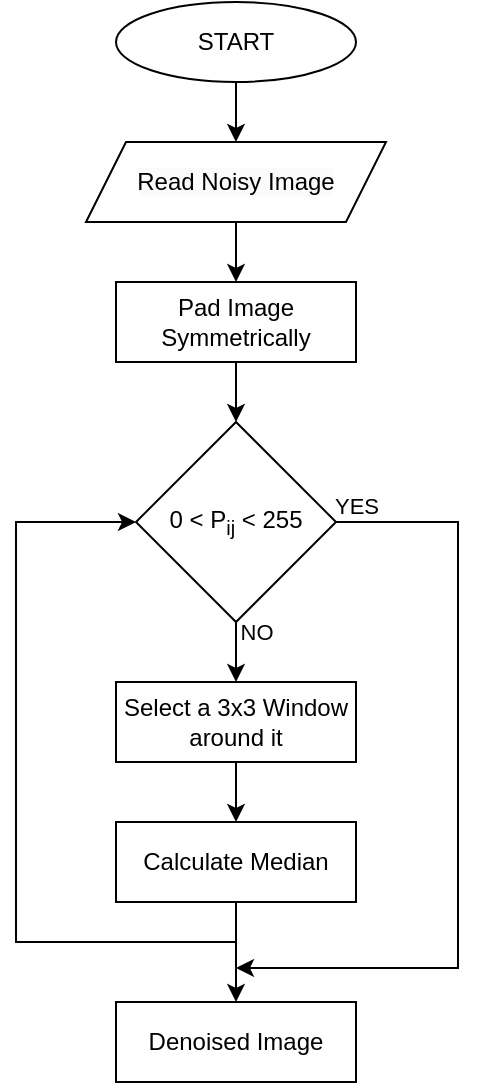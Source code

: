 <mxfile version="21.2.9" type="device">
  <diagram name="Page-1" id="P0uz7-XBLPNqK9Fpq2kc">
    <mxGraphModel dx="733" dy="363" grid="1" gridSize="10" guides="1" tooltips="1" connect="1" arrows="1" fold="1" page="1" pageScale="1" pageWidth="850" pageHeight="1100" math="0" shadow="0">
      <root>
        <mxCell id="0" />
        <mxCell id="1" parent="0" />
        <mxCell id="sAyH-QY3-4UZa70Y9tXQ-1" value="" style="edgeStyle=orthogonalEdgeStyle;rounded=0;orthogonalLoop=1;jettySize=auto;html=1;" edge="1" parent="1" source="sAyH-QY3-4UZa70Y9tXQ-2">
          <mxGeometry relative="1" as="geometry">
            <mxPoint x="169.966" y="90" as="targetPoint" />
          </mxGeometry>
        </mxCell>
        <mxCell id="sAyH-QY3-4UZa70Y9tXQ-2" value="START" style="ellipse;whiteSpace=wrap;html=1;" vertex="1" parent="1">
          <mxGeometry x="110" y="20" width="120" height="40" as="geometry" />
        </mxCell>
        <mxCell id="sAyH-QY3-4UZa70Y9tXQ-3" value="" style="edgeStyle=orthogonalEdgeStyle;rounded=0;orthogonalLoop=1;jettySize=auto;html=1;" edge="1" parent="1" source="sAyH-QY3-4UZa70Y9tXQ-4" target="sAyH-QY3-4UZa70Y9tXQ-5">
          <mxGeometry relative="1" as="geometry" />
        </mxCell>
        <mxCell id="sAyH-QY3-4UZa70Y9tXQ-4" value="&lt;span style=&quot;color: rgb(0, 0, 0); font-family: Helvetica; font-size: 12px; font-style: normal; font-variant-ligatures: normal; font-variant-caps: normal; font-weight: 400; letter-spacing: normal; orphans: 2; text-align: center; text-indent: 0px; text-transform: none; widows: 2; word-spacing: 0px; -webkit-text-stroke-width: 0px; background-color: rgb(251, 251, 251); text-decoration-thickness: initial; text-decoration-style: initial; text-decoration-color: initial; float: none; display: inline !important;&quot;&gt;Read Noisy Image&lt;/span&gt;" style="shape=parallelogram;perimeter=parallelogramPerimeter;whiteSpace=wrap;html=1;fixedSize=1;" vertex="1" parent="1">
          <mxGeometry x="95" y="90" width="150" height="40" as="geometry" />
        </mxCell>
        <mxCell id="sAyH-QY3-4UZa70Y9tXQ-6" style="edgeStyle=orthogonalEdgeStyle;rounded=0;orthogonalLoop=1;jettySize=auto;html=1;entryX=0.5;entryY=0;entryDx=0;entryDy=0;" edge="1" parent="1" source="sAyH-QY3-4UZa70Y9tXQ-5" target="sAyH-QY3-4UZa70Y9tXQ-7">
          <mxGeometry relative="1" as="geometry">
            <mxPoint x="170" y="240" as="targetPoint" />
          </mxGeometry>
        </mxCell>
        <mxCell id="sAyH-QY3-4UZa70Y9tXQ-5" value="Pad Image Symmetrically" style="whiteSpace=wrap;html=1;" vertex="1" parent="1">
          <mxGeometry x="110" y="160" width="120" height="40" as="geometry" />
        </mxCell>
        <mxCell id="sAyH-QY3-4UZa70Y9tXQ-9" style="edgeStyle=orthogonalEdgeStyle;rounded=0;orthogonalLoop=1;jettySize=auto;html=1;entryX=0.5;entryY=0;entryDx=0;entryDy=0;" edge="1" parent="1" source="sAyH-QY3-4UZa70Y9tXQ-7" target="sAyH-QY3-4UZa70Y9tXQ-8">
          <mxGeometry relative="1" as="geometry" />
        </mxCell>
        <mxCell id="sAyH-QY3-4UZa70Y9tXQ-17" value="NO" style="edgeLabel;html=1;align=center;verticalAlign=middle;resizable=0;points=[];" vertex="1" connectable="0" parent="sAyH-QY3-4UZa70Y9tXQ-9">
          <mxGeometry x="-0.813" y="-1" relative="1" as="geometry">
            <mxPoint x="11" as="offset" />
          </mxGeometry>
        </mxCell>
        <mxCell id="sAyH-QY3-4UZa70Y9tXQ-14" style="edgeStyle=orthogonalEdgeStyle;rounded=0;orthogonalLoop=1;jettySize=auto;html=1;" edge="1" parent="1" source="sAyH-QY3-4UZa70Y9tXQ-7">
          <mxGeometry relative="1" as="geometry">
            <mxPoint x="170" y="503" as="targetPoint" />
            <Array as="points">
              <mxPoint x="281" y="280" />
              <mxPoint x="281" y="503" />
            </Array>
          </mxGeometry>
        </mxCell>
        <mxCell id="sAyH-QY3-4UZa70Y9tXQ-16" value="YES" style="edgeLabel;html=1;align=center;verticalAlign=middle;resizable=0;points=[];" vertex="1" connectable="0" parent="sAyH-QY3-4UZa70Y9tXQ-14">
          <mxGeometry x="-0.925" relative="1" as="geometry">
            <mxPoint x="-5" y="-8" as="offset" />
          </mxGeometry>
        </mxCell>
        <mxCell id="sAyH-QY3-4UZa70Y9tXQ-7" value="0 &amp;lt; P&lt;sub&gt;ij&lt;/sub&gt; &amp;lt; 255" style="rhombus;whiteSpace=wrap;html=1;rounded=0;" vertex="1" parent="1">
          <mxGeometry x="120.0" y="230" width="100" height="100" as="geometry" />
        </mxCell>
        <mxCell id="sAyH-QY3-4UZa70Y9tXQ-11" value="" style="edgeStyle=orthogonalEdgeStyle;rounded=0;orthogonalLoop=1;jettySize=auto;html=1;" edge="1" parent="1" source="sAyH-QY3-4UZa70Y9tXQ-8" target="sAyH-QY3-4UZa70Y9tXQ-10">
          <mxGeometry relative="1" as="geometry" />
        </mxCell>
        <mxCell id="sAyH-QY3-4UZa70Y9tXQ-8" value="Select a 3x3 Window around it" style="whiteSpace=wrap;html=1;rounded=0;" vertex="1" parent="1">
          <mxGeometry x="110" y="360" width="120" height="40" as="geometry" />
        </mxCell>
        <mxCell id="sAyH-QY3-4UZa70Y9tXQ-13" style="edgeStyle=orthogonalEdgeStyle;rounded=0;orthogonalLoop=1;jettySize=auto;html=1;entryX=0.5;entryY=0;entryDx=0;entryDy=0;" edge="1" parent="1" source="sAyH-QY3-4UZa70Y9tXQ-10" target="sAyH-QY3-4UZa70Y9tXQ-12">
          <mxGeometry relative="1" as="geometry" />
        </mxCell>
        <mxCell id="sAyH-QY3-4UZa70Y9tXQ-10" value="Calculate Median" style="whiteSpace=wrap;html=1;rounded=0;" vertex="1" parent="1">
          <mxGeometry x="110" y="430" width="120" height="40" as="geometry" />
        </mxCell>
        <mxCell id="sAyH-QY3-4UZa70Y9tXQ-12" value="Denoised Image" style="rounded=0;whiteSpace=wrap;html=1;" vertex="1" parent="1">
          <mxGeometry x="110" y="520" width="120" height="40" as="geometry" />
        </mxCell>
        <mxCell id="sAyH-QY3-4UZa70Y9tXQ-15" value="" style="endArrow=classic;html=1;rounded=0;entryX=0;entryY=0.5;entryDx=0;entryDy=0;" edge="1" parent="1" target="sAyH-QY3-4UZa70Y9tXQ-7">
          <mxGeometry width="50" height="50" relative="1" as="geometry">
            <mxPoint x="170" y="490" as="sourcePoint" />
            <mxPoint x="380" y="420" as="targetPoint" />
            <Array as="points">
              <mxPoint x="60" y="490" />
              <mxPoint x="60" y="280" />
            </Array>
          </mxGeometry>
        </mxCell>
      </root>
    </mxGraphModel>
  </diagram>
</mxfile>
